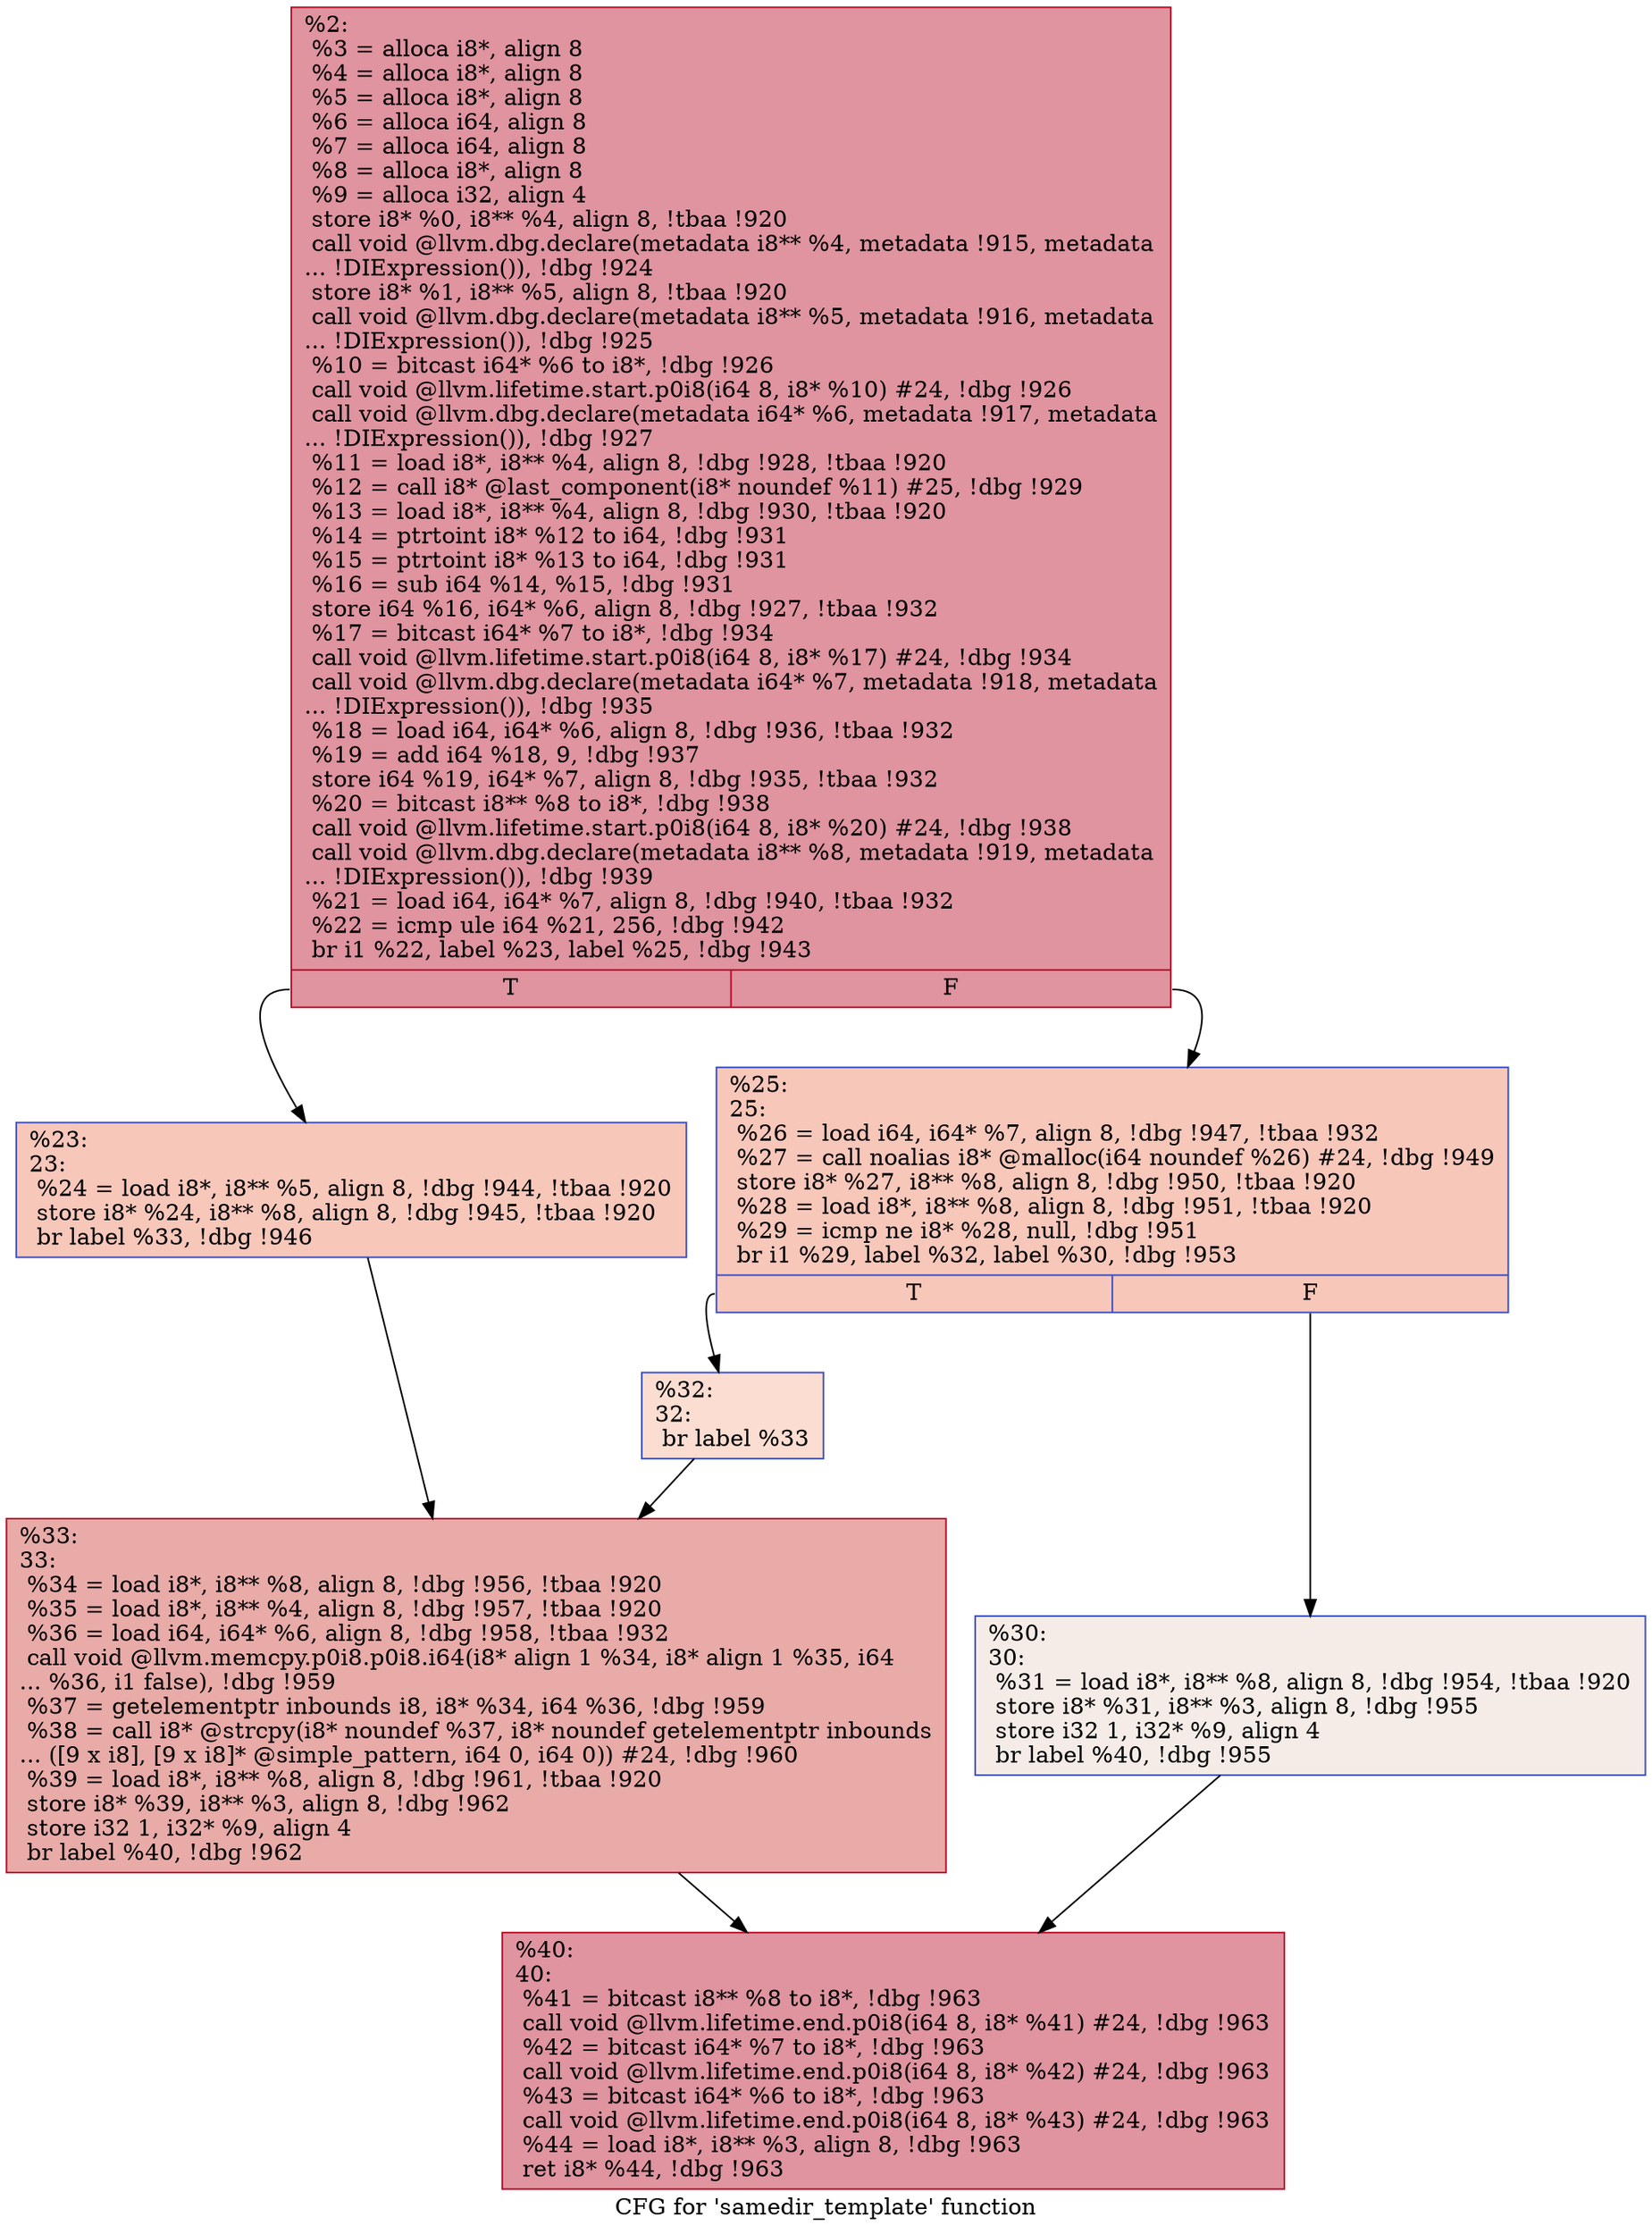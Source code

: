 digraph "CFG for 'samedir_template' function" {
	label="CFG for 'samedir_template' function";

	Node0xbca070 [shape=record,color="#b70d28ff", style=filled, fillcolor="#b70d2870",label="{%2:\l  %3 = alloca i8*, align 8\l  %4 = alloca i8*, align 8\l  %5 = alloca i8*, align 8\l  %6 = alloca i64, align 8\l  %7 = alloca i64, align 8\l  %8 = alloca i8*, align 8\l  %9 = alloca i32, align 4\l  store i8* %0, i8** %4, align 8, !tbaa !920\l  call void @llvm.dbg.declare(metadata i8** %4, metadata !915, metadata\l... !DIExpression()), !dbg !924\l  store i8* %1, i8** %5, align 8, !tbaa !920\l  call void @llvm.dbg.declare(metadata i8** %5, metadata !916, metadata\l... !DIExpression()), !dbg !925\l  %10 = bitcast i64* %6 to i8*, !dbg !926\l  call void @llvm.lifetime.start.p0i8(i64 8, i8* %10) #24, !dbg !926\l  call void @llvm.dbg.declare(metadata i64* %6, metadata !917, metadata\l... !DIExpression()), !dbg !927\l  %11 = load i8*, i8** %4, align 8, !dbg !928, !tbaa !920\l  %12 = call i8* @last_component(i8* noundef %11) #25, !dbg !929\l  %13 = load i8*, i8** %4, align 8, !dbg !930, !tbaa !920\l  %14 = ptrtoint i8* %12 to i64, !dbg !931\l  %15 = ptrtoint i8* %13 to i64, !dbg !931\l  %16 = sub i64 %14, %15, !dbg !931\l  store i64 %16, i64* %6, align 8, !dbg !927, !tbaa !932\l  %17 = bitcast i64* %7 to i8*, !dbg !934\l  call void @llvm.lifetime.start.p0i8(i64 8, i8* %17) #24, !dbg !934\l  call void @llvm.dbg.declare(metadata i64* %7, metadata !918, metadata\l... !DIExpression()), !dbg !935\l  %18 = load i64, i64* %6, align 8, !dbg !936, !tbaa !932\l  %19 = add i64 %18, 9, !dbg !937\l  store i64 %19, i64* %7, align 8, !dbg !935, !tbaa !932\l  %20 = bitcast i8** %8 to i8*, !dbg !938\l  call void @llvm.lifetime.start.p0i8(i64 8, i8* %20) #24, !dbg !938\l  call void @llvm.dbg.declare(metadata i8** %8, metadata !919, metadata\l... !DIExpression()), !dbg !939\l  %21 = load i64, i64* %7, align 8, !dbg !940, !tbaa !932\l  %22 = icmp ule i64 %21, 256, !dbg !942\l  br i1 %22, label %23, label %25, !dbg !943\l|{<s0>T|<s1>F}}"];
	Node0xbca070:s0 -> Node0xbca100;
	Node0xbca070:s1 -> Node0xbca150;
	Node0xbca100 [shape=record,color="#3d50c3ff", style=filled, fillcolor="#ec7f6370",label="{%23:\l23:                                               \l  %24 = load i8*, i8** %5, align 8, !dbg !944, !tbaa !920\l  store i8* %24, i8** %8, align 8, !dbg !945, !tbaa !920\l  br label %33, !dbg !946\l}"];
	Node0xbca100 -> Node0xbca240;
	Node0xbca150 [shape=record,color="#3d50c3ff", style=filled, fillcolor="#ec7f6370",label="{%25:\l25:                                               \l  %26 = load i64, i64* %7, align 8, !dbg !947, !tbaa !932\l  %27 = call noalias i8* @malloc(i64 noundef %26) #24, !dbg !949\l  store i8* %27, i8** %8, align 8, !dbg !950, !tbaa !920\l  %28 = load i8*, i8** %8, align 8, !dbg !951, !tbaa !920\l  %29 = icmp ne i8* %28, null, !dbg !951\l  br i1 %29, label %32, label %30, !dbg !953\l|{<s0>T|<s1>F}}"];
	Node0xbca150:s0 -> Node0xbca1f0;
	Node0xbca150:s1 -> Node0xbca1a0;
	Node0xbca1a0 [shape=record,color="#3d50c3ff", style=filled, fillcolor="#ead5c970",label="{%30:\l30:                                               \l  %31 = load i8*, i8** %8, align 8, !dbg !954, !tbaa !920\l  store i8* %31, i8** %3, align 8, !dbg !955\l  store i32 1, i32* %9, align 4\l  br label %40, !dbg !955\l}"];
	Node0xbca1a0 -> Node0xbca290;
	Node0xbca1f0 [shape=record,color="#3d50c3ff", style=filled, fillcolor="#f7b39670",label="{%32:\l32:                                               \l  br label %33\l}"];
	Node0xbca1f0 -> Node0xbca240;
	Node0xbca240 [shape=record,color="#b70d28ff", style=filled, fillcolor="#cc403a70",label="{%33:\l33:                                               \l  %34 = load i8*, i8** %8, align 8, !dbg !956, !tbaa !920\l  %35 = load i8*, i8** %4, align 8, !dbg !957, !tbaa !920\l  %36 = load i64, i64* %6, align 8, !dbg !958, !tbaa !932\l  call void @llvm.memcpy.p0i8.p0i8.i64(i8* align 1 %34, i8* align 1 %35, i64\l... %36, i1 false), !dbg !959\l  %37 = getelementptr inbounds i8, i8* %34, i64 %36, !dbg !959\l  %38 = call i8* @strcpy(i8* noundef %37, i8* noundef getelementptr inbounds\l... ([9 x i8], [9 x i8]* @simple_pattern, i64 0, i64 0)) #24, !dbg !960\l  %39 = load i8*, i8** %8, align 8, !dbg !961, !tbaa !920\l  store i8* %39, i8** %3, align 8, !dbg !962\l  store i32 1, i32* %9, align 4\l  br label %40, !dbg !962\l}"];
	Node0xbca240 -> Node0xbca290;
	Node0xbca290 [shape=record,color="#b70d28ff", style=filled, fillcolor="#b70d2870",label="{%40:\l40:                                               \l  %41 = bitcast i8** %8 to i8*, !dbg !963\l  call void @llvm.lifetime.end.p0i8(i64 8, i8* %41) #24, !dbg !963\l  %42 = bitcast i64* %7 to i8*, !dbg !963\l  call void @llvm.lifetime.end.p0i8(i64 8, i8* %42) #24, !dbg !963\l  %43 = bitcast i64* %6 to i8*, !dbg !963\l  call void @llvm.lifetime.end.p0i8(i64 8, i8* %43) #24, !dbg !963\l  %44 = load i8*, i8** %3, align 8, !dbg !963\l  ret i8* %44, !dbg !963\l}"];
}
